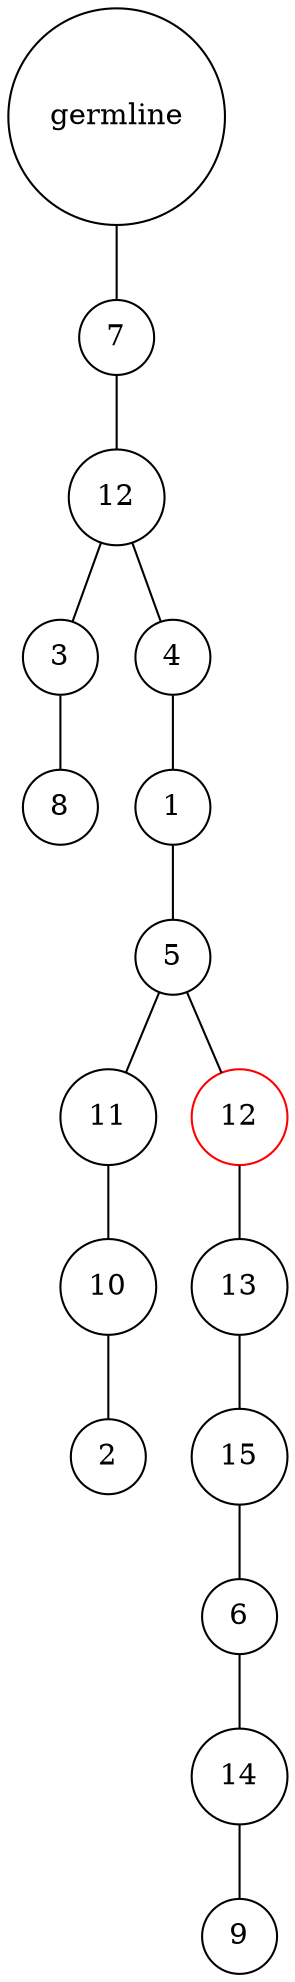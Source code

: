graph {
	rankdir=UD;
	splines=line;
	node [shape=circle]
	"0x7efedafda1f0" [label="germline"];
	"0x7efedafda220" [label="7"];
	"0x7efedafda1f0" -- "0x7efedafda220" ;
	"0x7efedafda250" [label="12"];
	"0x7efedafda220" -- "0x7efedafda250" ;
	"0x7efedafda280" [label="3"];
	"0x7efedafda250" -- "0x7efedafda280" ;
	"0x7efedafda2b0" [label="8"];
	"0x7efedafda280" -- "0x7efedafda2b0" ;
	"0x7efedafda2e0" [label="4"];
	"0x7efedafda250" -- "0x7efedafda2e0" ;
	"0x7efedafda310" [label="1"];
	"0x7efedafda2e0" -- "0x7efedafda310" ;
	"0x7efedafda340" [label="5"];
	"0x7efedafda310" -- "0x7efedafda340" ;
	"0x7efedafda370" [label="11"];
	"0x7efedafda340" -- "0x7efedafda370" ;
	"0x7efedafda3a0" [label="10"];
	"0x7efedafda370" -- "0x7efedafda3a0" ;
	"0x7efedafda3d0" [label="2"];
	"0x7efedafda3a0" -- "0x7efedafda3d0" ;
	"0x7efedafda400" [label="12",color="red"];
	"0x7efedafda340" -- "0x7efedafda400" ;
	"0x7efedafda430" [label="13"];
	"0x7efedafda400" -- "0x7efedafda430" ;
	"0x7efedafda460" [label="15"];
	"0x7efedafda430" -- "0x7efedafda460" ;
	"0x7efedafda490" [label="6"];
	"0x7efedafda460" -- "0x7efedafda490" ;
	"0x7efedafda4c0" [label="14"];
	"0x7efedafda490" -- "0x7efedafda4c0" ;
	"0x7efedafda4f0" [label="9"];
	"0x7efedafda4c0" -- "0x7efedafda4f0" ;
}
